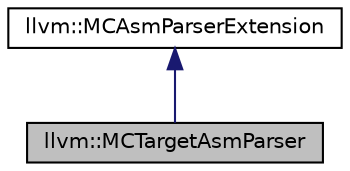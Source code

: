 digraph "llvm::MCTargetAsmParser"
{
 // LATEX_PDF_SIZE
  bgcolor="transparent";
  edge [fontname="Helvetica",fontsize="10",labelfontname="Helvetica",labelfontsize="10"];
  node [fontname="Helvetica",fontsize="10",shape="box"];
  Node1 [label="llvm::MCTargetAsmParser",height=0.2,width=0.4,color="black", fillcolor="grey75", style="filled", fontcolor="black",tooltip="MCTargetAsmParser - Generic interface to target specific assembly parsers."];
  Node2 -> Node1 [dir="back",color="midnightblue",fontsize="10",style="solid",fontname="Helvetica"];
  Node2 [label="llvm::MCAsmParserExtension",height=0.2,width=0.4,color="black",URL="$classllvm_1_1MCAsmParserExtension.html",tooltip="Generic interface for extending the MCAsmParser, which is implemented by target and object file assem..."];
}
